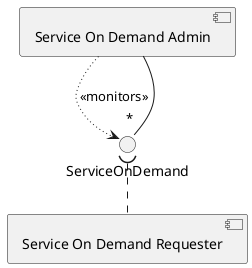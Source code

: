 Licensed to the Apache Software Foundation (ASF) under one or more
contributor license agreements.  See the NOTICE file distributed with
this work for additional information regarding copyright ownership.
The ASF licenses this file to You under the Apache License, Version 2.0
(the "License"); you may not use this file except in compliance with
the License.  You may obtain a copy of the License at

    http://www.apache.org/licenses/LICENSE-2.0

Unless required by applicable law or agreed to in writing, software
distributed under the License is distributed on an "AS IS" BASIS,
WITHOUT WARRANTIES OR CONDITIONS OF ANY KIND, either express or implied.
See the License for the specific language governing permissions and
limitations under the License.

@startuml
component ServiceOnDemandRequester as "Service On Demand Requester"
component ServiceOnDemandAdmin as "Service On Demand Admin"
() ServiceOnDemand

ServiceOnDemandRequester .up.( ServiceOnDemand
ServiceOnDemandAdmin .[dotted].> ServiceOnDemand : <<monitors>>
ServiceOnDemandAdmin -- " * "ServiceOnDemand
@enduml